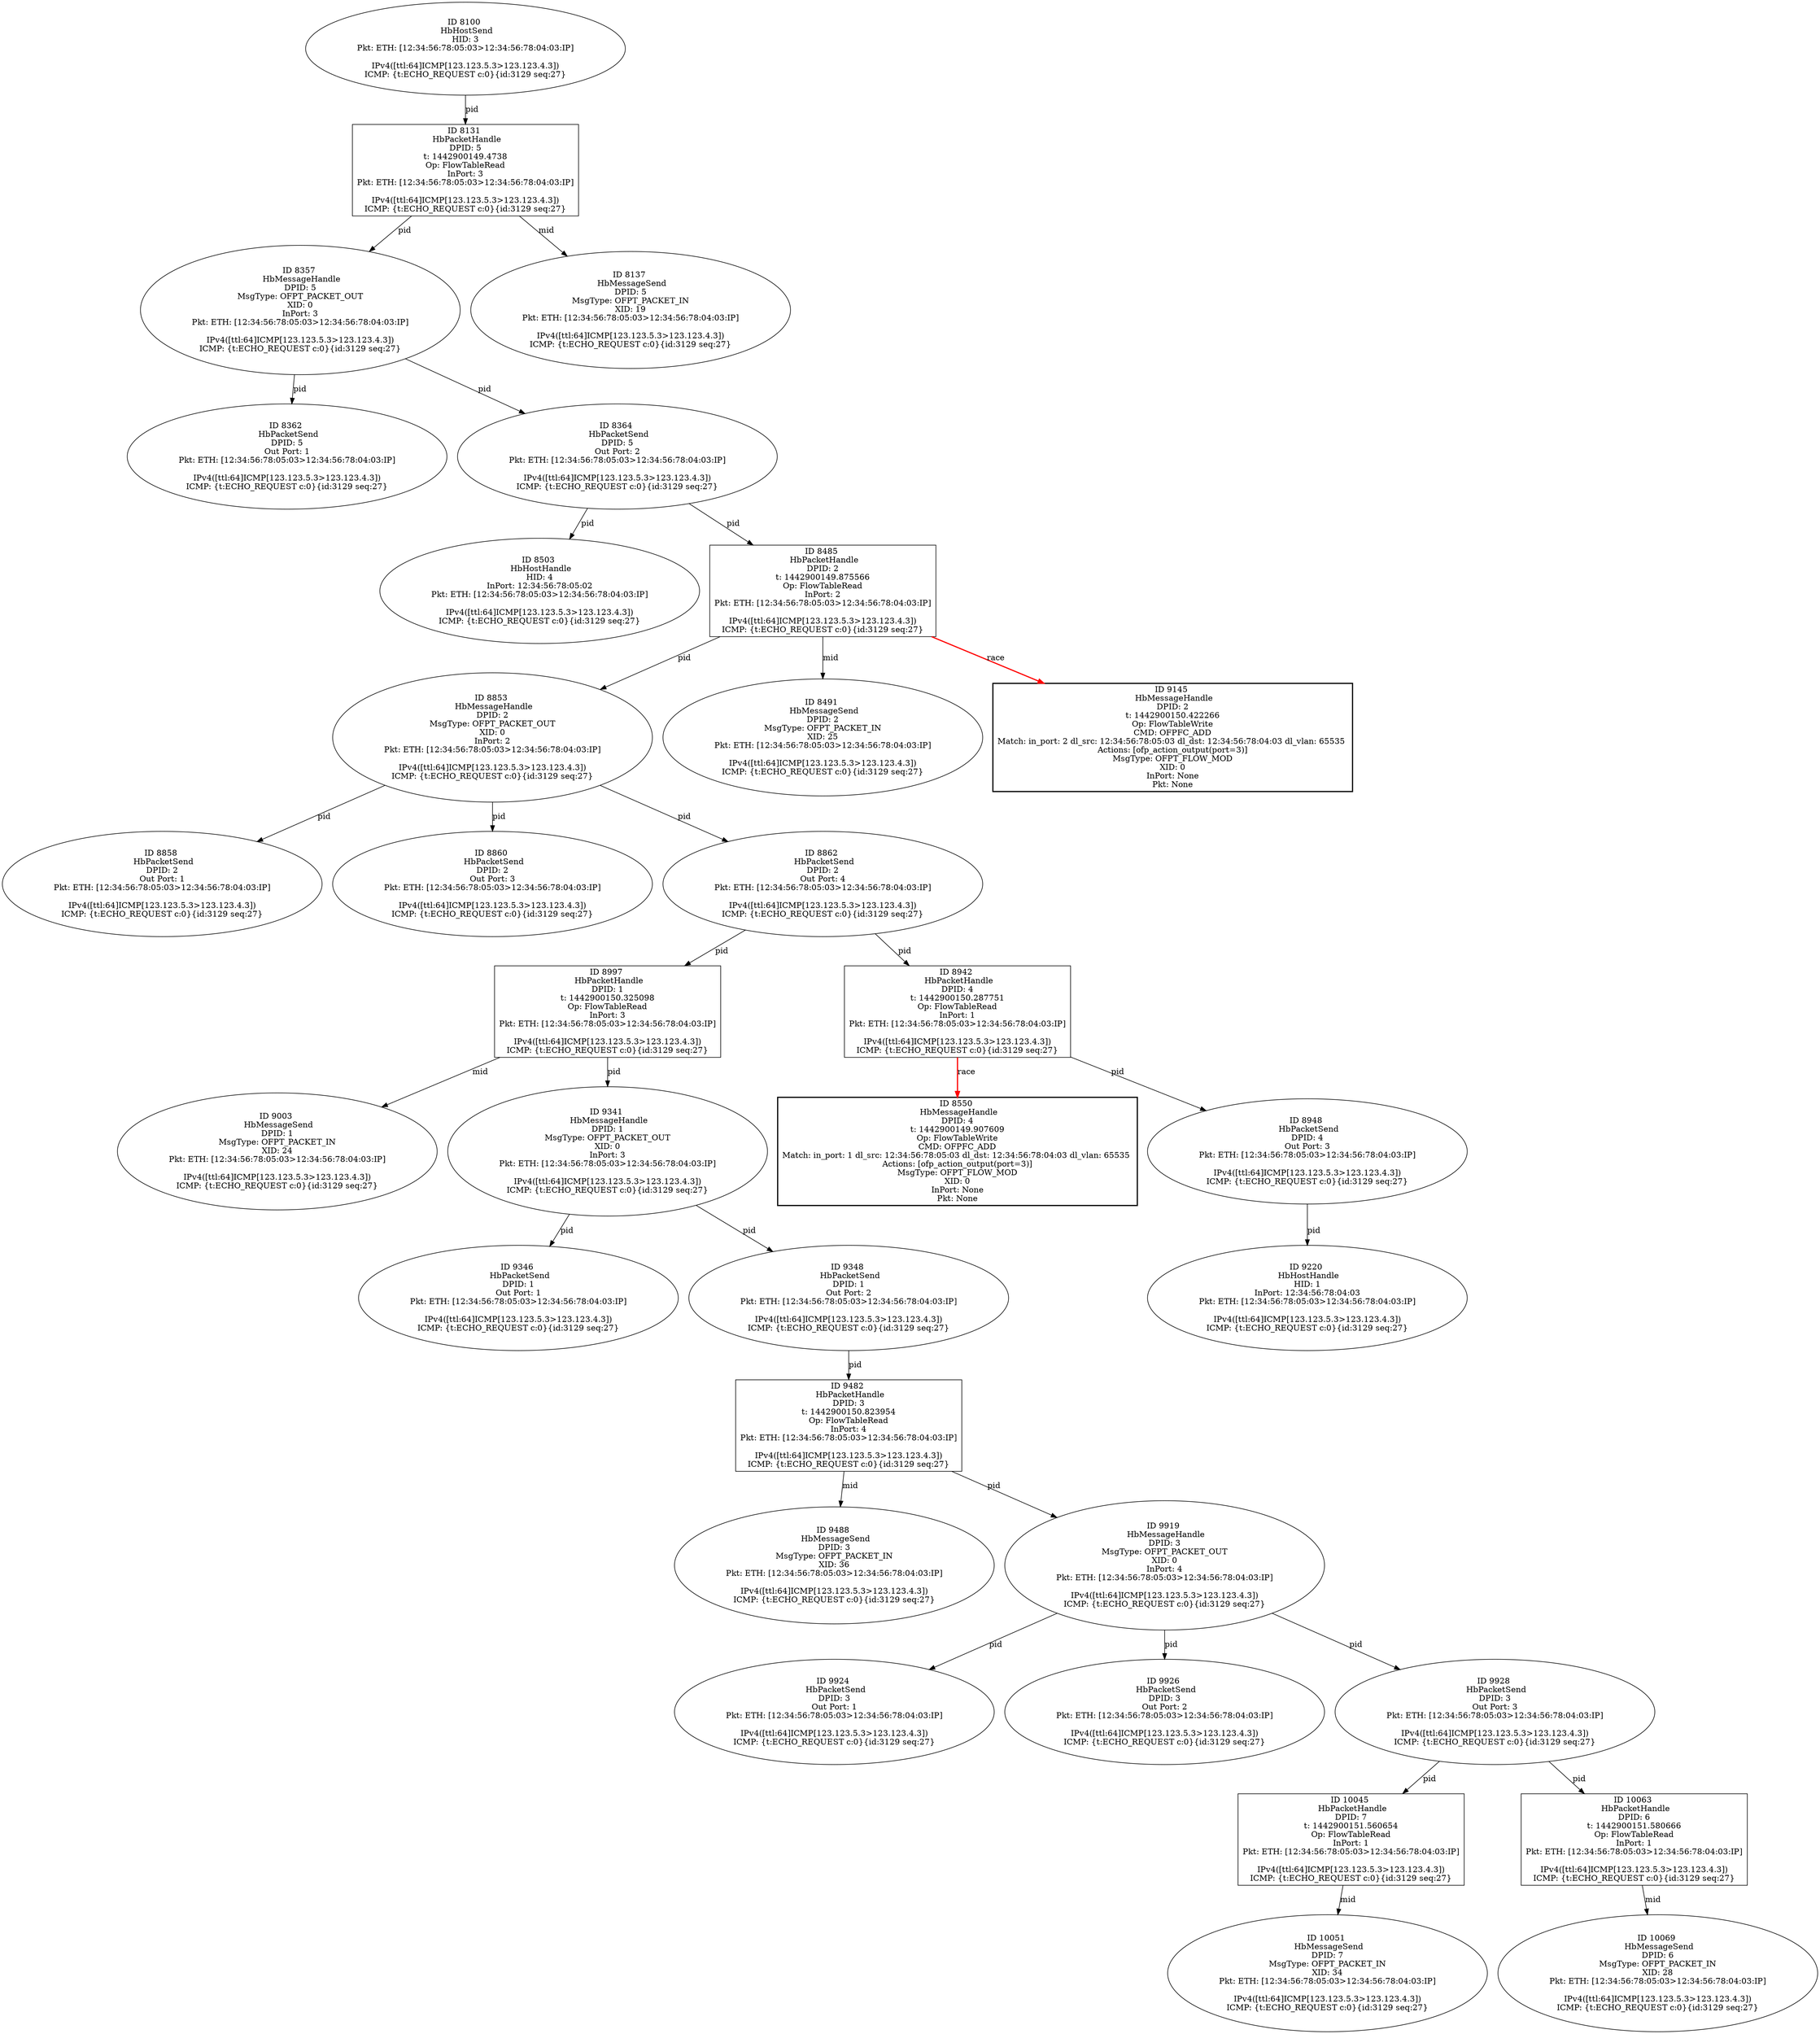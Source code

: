 strict digraph G {
9346 [shape=oval, event=<hb_events.HbPacketSend object at 0x109c6b690>, label="ID 9346 
 HbPacketSend
DPID: 1
Out Port: 1
Pkt: ETH: [12:34:56:78:05:03>12:34:56:78:04:03:IP]

IPv4([ttl:64]ICMP[123.123.5.3>123.123.4.3])
ICMP: {t:ECHO_REQUEST c:0}{id:3129 seq:27}"];
9003 [shape=oval, event=<hb_events.HbMessageSend object at 0x109bbfc10>, label="ID 9003 
 HbMessageSend
DPID: 1
MsgType: OFPT_PACKET_IN
XID: 24
Pkt: ETH: [12:34:56:78:05:03>12:34:56:78:04:03:IP]

IPv4([ttl:64]ICMP[123.123.5.3>123.123.4.3])
ICMP: {t:ECHO_REQUEST c:0}{id:3129 seq:27}"];
9348 [shape=oval, event=<hb_events.HbPacketSend object at 0x109c6b910>, label="ID 9348 
 HbPacketSend
DPID: 1
Out Port: 2
Pkt: ETH: [12:34:56:78:05:03>12:34:56:78:04:03:IP]

IPv4([ttl:64]ICMP[123.123.5.3>123.123.4.3])
ICMP: {t:ECHO_REQUEST c:0}{id:3129 seq:27}"];
9482 [shape=box, event=<hb_events.HbPacketHandle object at 0x109cad790>, label="ID 9482 
 HbPacketHandle
DPID: 3
t: 1442900150.823954
Op: FlowTableRead
InPort: 4
Pkt: ETH: [12:34:56:78:05:03>12:34:56:78:04:03:IP]

IPv4([ttl:64]ICMP[123.123.5.3>123.123.4.3])
ICMP: {t:ECHO_REQUEST c:0}{id:3129 seq:27}"];
9488 [shape=oval, event=<hb_events.HbMessageSend object at 0x109cb4a10>, label="ID 9488 
 HbMessageSend
DPID: 3
MsgType: OFPT_PACKET_IN
XID: 36
Pkt: ETH: [12:34:56:78:05:03>12:34:56:78:04:03:IP]

IPv4([ttl:64]ICMP[123.123.5.3>123.123.4.3])
ICMP: {t:ECHO_REQUEST c:0}{id:3129 seq:27}"];
10051 [shape=oval, event=<hb_events.HbMessageSend object at 0x109e77fd0>, label="ID 10051 
 HbMessageSend
DPID: 7
MsgType: OFPT_PACKET_IN
XID: 34
Pkt: ETH: [12:34:56:78:05:03>12:34:56:78:04:03:IP]

IPv4([ttl:64]ICMP[123.123.5.3>123.123.4.3])
ICMP: {t:ECHO_REQUEST c:0}{id:3129 seq:27}"];
8853 [shape=oval, event=<hb_events.HbMessageHandle object at 0x109b783d0>, label="ID 8853 
 HbMessageHandle
DPID: 2
MsgType: OFPT_PACKET_OUT
XID: 0
InPort: 2
Pkt: ETH: [12:34:56:78:05:03>12:34:56:78:04:03:IP]

IPv4([ttl:64]ICMP[123.123.5.3>123.123.4.3])
ICMP: {t:ECHO_REQUEST c:0}{id:3129 seq:27}"];
9220 [shape=oval, event=<hb_events.HbHostHandle object at 0x109c1fcd0>, label="ID 9220 
 HbHostHandle
HID: 1
InPort: 12:34:56:78:04:03
Pkt: ETH: [12:34:56:78:05:03>12:34:56:78:04:03:IP]

IPv4([ttl:64]ICMP[123.123.5.3>123.123.4.3])
ICMP: {t:ECHO_REQUEST c:0}{id:3129 seq:27}"];
8858 [shape=oval, event=<hb_events.HbPacketSend object at 0x109b788d0>, label="ID 8858 
 HbPacketSend
DPID: 2
Out Port: 1
Pkt: ETH: [12:34:56:78:05:03>12:34:56:78:04:03:IP]

IPv4([ttl:64]ICMP[123.123.5.3>123.123.4.3])
ICMP: {t:ECHO_REQUEST c:0}{id:3129 seq:27}"];
8860 [shape=oval, event=<hb_events.HbPacketSend object at 0x109b78b10>, label="ID 8860 
 HbPacketSend
DPID: 2
Out Port: 3
Pkt: ETH: [12:34:56:78:05:03>12:34:56:78:04:03:IP]

IPv4([ttl:64]ICMP[123.123.5.3>123.123.4.3])
ICMP: {t:ECHO_REQUEST c:0}{id:3129 seq:27}"];
8862 [shape=oval, event=<hb_events.HbPacketSend object at 0x109b78d50>, label="ID 8862 
 HbPacketSend
DPID: 2
Out Port: 4
Pkt: ETH: [12:34:56:78:05:03>12:34:56:78:04:03:IP]

IPv4([ttl:64]ICMP[123.123.5.3>123.123.4.3])
ICMP: {t:ECHO_REQUEST c:0}{id:3129 seq:27}"];
8100 [shape=oval, event=<hb_events.HbHostSend object at 0x109a30b90>, label="ID 8100 
 HbHostSend
HID: 3
Pkt: ETH: [12:34:56:78:05:03>12:34:56:78:04:03:IP]

IPv4([ttl:64]ICMP[123.123.5.3>123.123.4.3])
ICMP: {t:ECHO_REQUEST c:0}{id:3129 seq:27}"];
8357 [shape=oval, event=<hb_events.HbMessageHandle object at 0x109a8e990>, label="ID 8357 
 HbMessageHandle
DPID: 5
MsgType: OFPT_PACKET_OUT
XID: 0
InPort: 3
Pkt: ETH: [12:34:56:78:05:03>12:34:56:78:04:03:IP]

IPv4([ttl:64]ICMP[123.123.5.3>123.123.4.3])
ICMP: {t:ECHO_REQUEST c:0}{id:3129 seq:27}"];
8362 [shape=oval, event=<hb_events.HbPacketSend object at 0x109a8ee90>, label="ID 8362 
 HbPacketSend
DPID: 5
Out Port: 1
Pkt: ETH: [12:34:56:78:05:03>12:34:56:78:04:03:IP]

IPv4([ttl:64]ICMP[123.123.5.3>123.123.4.3])
ICMP: {t:ECHO_REQUEST c:0}{id:3129 seq:27}"];
8491 [shape=oval, event=<hb_events.HbMessageSend object at 0x109ad3f10>, label="ID 8491 
 HbMessageSend
DPID: 2
MsgType: OFPT_PACKET_IN
XID: 25
Pkt: ETH: [12:34:56:78:05:03>12:34:56:78:04:03:IP]

IPv4([ttl:64]ICMP[123.123.5.3>123.123.4.3])
ICMP: {t:ECHO_REQUEST c:0}{id:3129 seq:27}"];
8364 [shape=oval, event=<hb_events.HbPacketSend object at 0x109a98110>, label="ID 8364 
 HbPacketSend
DPID: 5
Out Port: 2
Pkt: ETH: [12:34:56:78:05:03>12:34:56:78:04:03:IP]

IPv4([ttl:64]ICMP[123.123.5.3>123.123.4.3])
ICMP: {t:ECHO_REQUEST c:0}{id:3129 seq:27}"];
8503 [shape=oval, event=<hb_events.HbHostHandle object at 0x109ad6710>, label="ID 8503 
 HbHostHandle
HID: 4
InPort: 12:34:56:78:05:02
Pkt: ETH: [12:34:56:78:05:03>12:34:56:78:04:03:IP]

IPv4([ttl:64]ICMP[123.123.5.3>123.123.4.3])
ICMP: {t:ECHO_REQUEST c:0}{id:3129 seq:27}"];
9145 [shape=box, style=bold, event=<hb_events.HbMessageHandle object at 0x109bf8950>, label="ID 9145 
 HbMessageHandle
DPID: 2
t: 1442900150.422266
Op: FlowTableWrite
CMD: OFPFC_ADD
Match: in_port: 2 dl_src: 12:34:56:78:05:03 dl_dst: 12:34:56:78:04:03 dl_vlan: 65535 
Actions: [ofp_action_output(port=3)]
MsgType: OFPT_FLOW_MOD
XID: 0
InPort: None
Pkt: None"];
10045 [shape=box, event=<hb_events.HbPacketHandle object at 0x109e71150>, label="ID 10045 
 HbPacketHandle
DPID: 7
t: 1442900151.560654
Op: FlowTableRead
InPort: 1
Pkt: ETH: [12:34:56:78:05:03>12:34:56:78:04:03:IP]

IPv4([ttl:64]ICMP[123.123.5.3>123.123.4.3])
ICMP: {t:ECHO_REQUEST c:0}{id:3129 seq:27}"];
9919 [shape=oval, event=<hb_events.HbMessageHandle object at 0x109e03810>, label="ID 9919 
 HbMessageHandle
DPID: 3
MsgType: OFPT_PACKET_OUT
XID: 0
InPort: 4
Pkt: ETH: [12:34:56:78:05:03>12:34:56:78:04:03:IP]

IPv4([ttl:64]ICMP[123.123.5.3>123.123.4.3])
ICMP: {t:ECHO_REQUEST c:0}{id:3129 seq:27}"];
8131 [shape=box, event=<hb_events.HbPacketHandle object at 0x109a3f110>, label="ID 8131 
 HbPacketHandle
DPID: 5
t: 1442900149.4738
Op: FlowTableRead
InPort: 3
Pkt: ETH: [12:34:56:78:05:03>12:34:56:78:04:03:IP]

IPv4([ttl:64]ICMP[123.123.5.3>123.123.4.3])
ICMP: {t:ECHO_REQUEST c:0}{id:3129 seq:27}"];
9924 [shape=oval, event=<hb_events.HbPacketSend object at 0x109df7090>, label="ID 9924 
 HbPacketSend
DPID: 3
Out Port: 1
Pkt: ETH: [12:34:56:78:05:03>12:34:56:78:04:03:IP]

IPv4([ttl:64]ICMP[123.123.5.3>123.123.4.3])
ICMP: {t:ECHO_REQUEST c:0}{id:3129 seq:27}"];
9926 [shape=oval, event=<hb_events.HbPacketSend object at 0x109df72d0>, label="ID 9926 
 HbPacketSend
DPID: 3
Out Port: 2
Pkt: ETH: [12:34:56:78:05:03>12:34:56:78:04:03:IP]

IPv4([ttl:64]ICMP[123.123.5.3>123.123.4.3])
ICMP: {t:ECHO_REQUEST c:0}{id:3129 seq:27}"];
9928 [shape=oval, event=<hb_events.HbPacketSend object at 0x109df7510>, label="ID 9928 
 HbPacketSend
DPID: 3
Out Port: 3
Pkt: ETH: [12:34:56:78:05:03>12:34:56:78:04:03:IP]

IPv4([ttl:64]ICMP[123.123.5.3>123.123.4.3])
ICMP: {t:ECHO_REQUEST c:0}{id:3129 seq:27}"];
8137 [shape=oval, event=<hb_events.HbMessageSend object at 0x109a3ff10>, label="ID 8137 
 HbMessageSend
DPID: 5
MsgType: OFPT_PACKET_IN
XID: 19
Pkt: ETH: [12:34:56:78:05:03>12:34:56:78:04:03:IP]

IPv4([ttl:64]ICMP[123.123.5.3>123.123.4.3])
ICMP: {t:ECHO_REQUEST c:0}{id:3129 seq:27}"];
10063 [shape=box, event=<hb_events.HbPacketHandle object at 0x109e8bf10>, label="ID 10063 
 HbPacketHandle
DPID: 6
t: 1442900151.580666
Op: FlowTableRead
InPort: 1
Pkt: ETH: [12:34:56:78:05:03>12:34:56:78:04:03:IP]

IPv4([ttl:64]ICMP[123.123.5.3>123.123.4.3])
ICMP: {t:ECHO_REQUEST c:0}{id:3129 seq:27}"];
10069 [shape=oval, event=<hb_events.HbMessageSend object at 0x109e7ef10>, label="ID 10069 
 HbMessageSend
DPID: 6
MsgType: OFPT_PACKET_IN
XID: 28
Pkt: ETH: [12:34:56:78:05:03>12:34:56:78:04:03:IP]

IPv4([ttl:64]ICMP[123.123.5.3>123.123.4.3])
ICMP: {t:ECHO_REQUEST c:0}{id:3129 seq:27}"];
8997 [shape=box, event=<hb_events.HbPacketHandle object at 0x109bbf150>, label="ID 8997 
 HbPacketHandle
DPID: 1
t: 1442900150.325098
Op: FlowTableRead
InPort: 3
Pkt: ETH: [12:34:56:78:05:03>12:34:56:78:04:03:IP]

IPv4([ttl:64]ICMP[123.123.5.3>123.123.4.3])
ICMP: {t:ECHO_REQUEST c:0}{id:3129 seq:27}"];
8485 [shape=box, event=<hb_events.HbPacketHandle object at 0x109accd10>, label="ID 8485 
 HbPacketHandle
DPID: 2
t: 1442900149.875566
Op: FlowTableRead
InPort: 2
Pkt: ETH: [12:34:56:78:05:03>12:34:56:78:04:03:IP]

IPv4([ttl:64]ICMP[123.123.5.3>123.123.4.3])
ICMP: {t:ECHO_REQUEST c:0}{id:3129 seq:27}"];
8550 [shape=box, style=bold, event=<hb_events.HbMessageHandle object at 0x109aeaa90>, label="ID 8550 
 HbMessageHandle
DPID: 4
t: 1442900149.907609
Op: FlowTableWrite
CMD: OFPFC_ADD
Match: in_port: 1 dl_src: 12:34:56:78:05:03 dl_dst: 12:34:56:78:04:03 dl_vlan: 65535 
Actions: [ofp_action_output(port=3)]
MsgType: OFPT_FLOW_MOD
XID: 0
InPort: None
Pkt: None"];
8942 [shape=box, event=<hb_events.HbPacketHandle object at 0x109b99a50>, label="ID 8942 
 HbPacketHandle
DPID: 4
t: 1442900150.287751
Op: FlowTableRead
InPort: 1
Pkt: ETH: [12:34:56:78:05:03>12:34:56:78:04:03:IP]

IPv4([ttl:64]ICMP[123.123.5.3>123.123.4.3])
ICMP: {t:ECHO_REQUEST c:0}{id:3129 seq:27}"];
8948 [shape=oval, event=<hb_events.HbPacketSend object at 0x109b99e90>, label="ID 8948 
 HbPacketSend
DPID: 4
Out Port: 3
Pkt: ETH: [12:34:56:78:05:03>12:34:56:78:04:03:IP]

IPv4([ttl:64]ICMP[123.123.5.3>123.123.4.3])
ICMP: {t:ECHO_REQUEST c:0}{id:3129 seq:27}"];
9341 [shape=oval, event=<hb_events.HbMessageHandle object at 0x109c6b2d0>, label="ID 9341 
 HbMessageHandle
DPID: 1
MsgType: OFPT_PACKET_OUT
XID: 0
InPort: 3
Pkt: ETH: [12:34:56:78:05:03>12:34:56:78:04:03:IP]

IPv4([ttl:64]ICMP[123.123.5.3>123.123.4.3])
ICMP: {t:ECHO_REQUEST c:0}{id:3129 seq:27}"];
9348 -> 9482  [rel=pid, label=pid];
9482 -> 9488  [rel=mid, label=mid];
9482 -> 9919  [rel=pid, label=pid];
8131 -> 8137  [rel=mid, label=mid];
8131 -> 8357  [rel=pid, label=pid];
8853 -> 8858  [rel=pid, label=pid];
8853 -> 8860  [rel=pid, label=pid];
8853 -> 8862  [rel=pid, label=pid];
8862 -> 8997  [rel=pid, label=pid];
8862 -> 8942  [rel=pid, label=pid];
8100 -> 8131  [rel=pid, label=pid];
8357 -> 8362  [rel=pid, label=pid];
8357 -> 8364  [rel=pid, label=pid];
8364 -> 8485  [rel=pid, label=pid];
8364 -> 8503  [rel=pid, label=pid];
10045 -> 10051  [rel=mid, label=mid];
9919 -> 9928  [rel=pid, label=pid];
9919 -> 9924  [rel=pid, label=pid];
9919 -> 9926  [rel=pid, label=pid];
9928 -> 10045  [rel=pid, label=pid];
9928 -> 10063  [rel=pid, label=pid];
10063 -> 10069  [rel=mid, label=mid];
8997 -> 9003  [rel=mid, label=mid];
8997 -> 9341  [rel=pid, label=pid];
8485 -> 9145  [harmful=True, color=red, style=bold, rel=race, label=race];
8485 -> 8491  [rel=mid, label=mid];
8485 -> 8853  [rel=pid, label=pid];
8942 -> 8948  [rel=pid, label=pid];
8942 -> 8550  [harmful=True, color=red, style=bold, rel=race, label=race];
8948 -> 9220  [rel=pid, label=pid];
9341 -> 9346  [rel=pid, label=pid];
9341 -> 9348  [rel=pid, label=pid];
}
